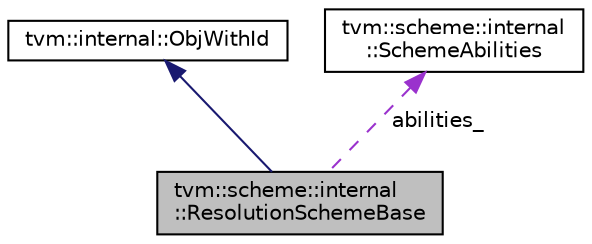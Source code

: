 digraph "tvm::scheme::internal::ResolutionSchemeBase"
{
  edge [fontname="Helvetica",fontsize="10",labelfontname="Helvetica",labelfontsize="10"];
  node [fontname="Helvetica",fontsize="10",shape=record];
  Node7 [label="tvm::scheme::internal\l::ResolutionSchemeBase",height=0.2,width=0.4,color="black", fillcolor="grey75", style="filled", fontcolor="black"];
  Node8 -> Node7 [dir="back",color="midnightblue",fontsize="10",style="solid",fontname="Helvetica"];
  Node8 [label="tvm::internal::ObjWithId",height=0.2,width=0.4,color="black", fillcolor="white", style="filled",URL="$classtvm_1_1internal_1_1ObjWithId.html"];
  Node9 -> Node7 [dir="back",color="darkorchid3",fontsize="10",style="dashed",label=" abilities_" ,fontname="Helvetica"];
  Node9 [label="tvm::scheme::internal\l::SchemeAbilities",height=0.2,width=0.4,color="black", fillcolor="white", style="filled",URL="$classtvm_1_1scheme_1_1internal_1_1SchemeAbilities.html"];
}
